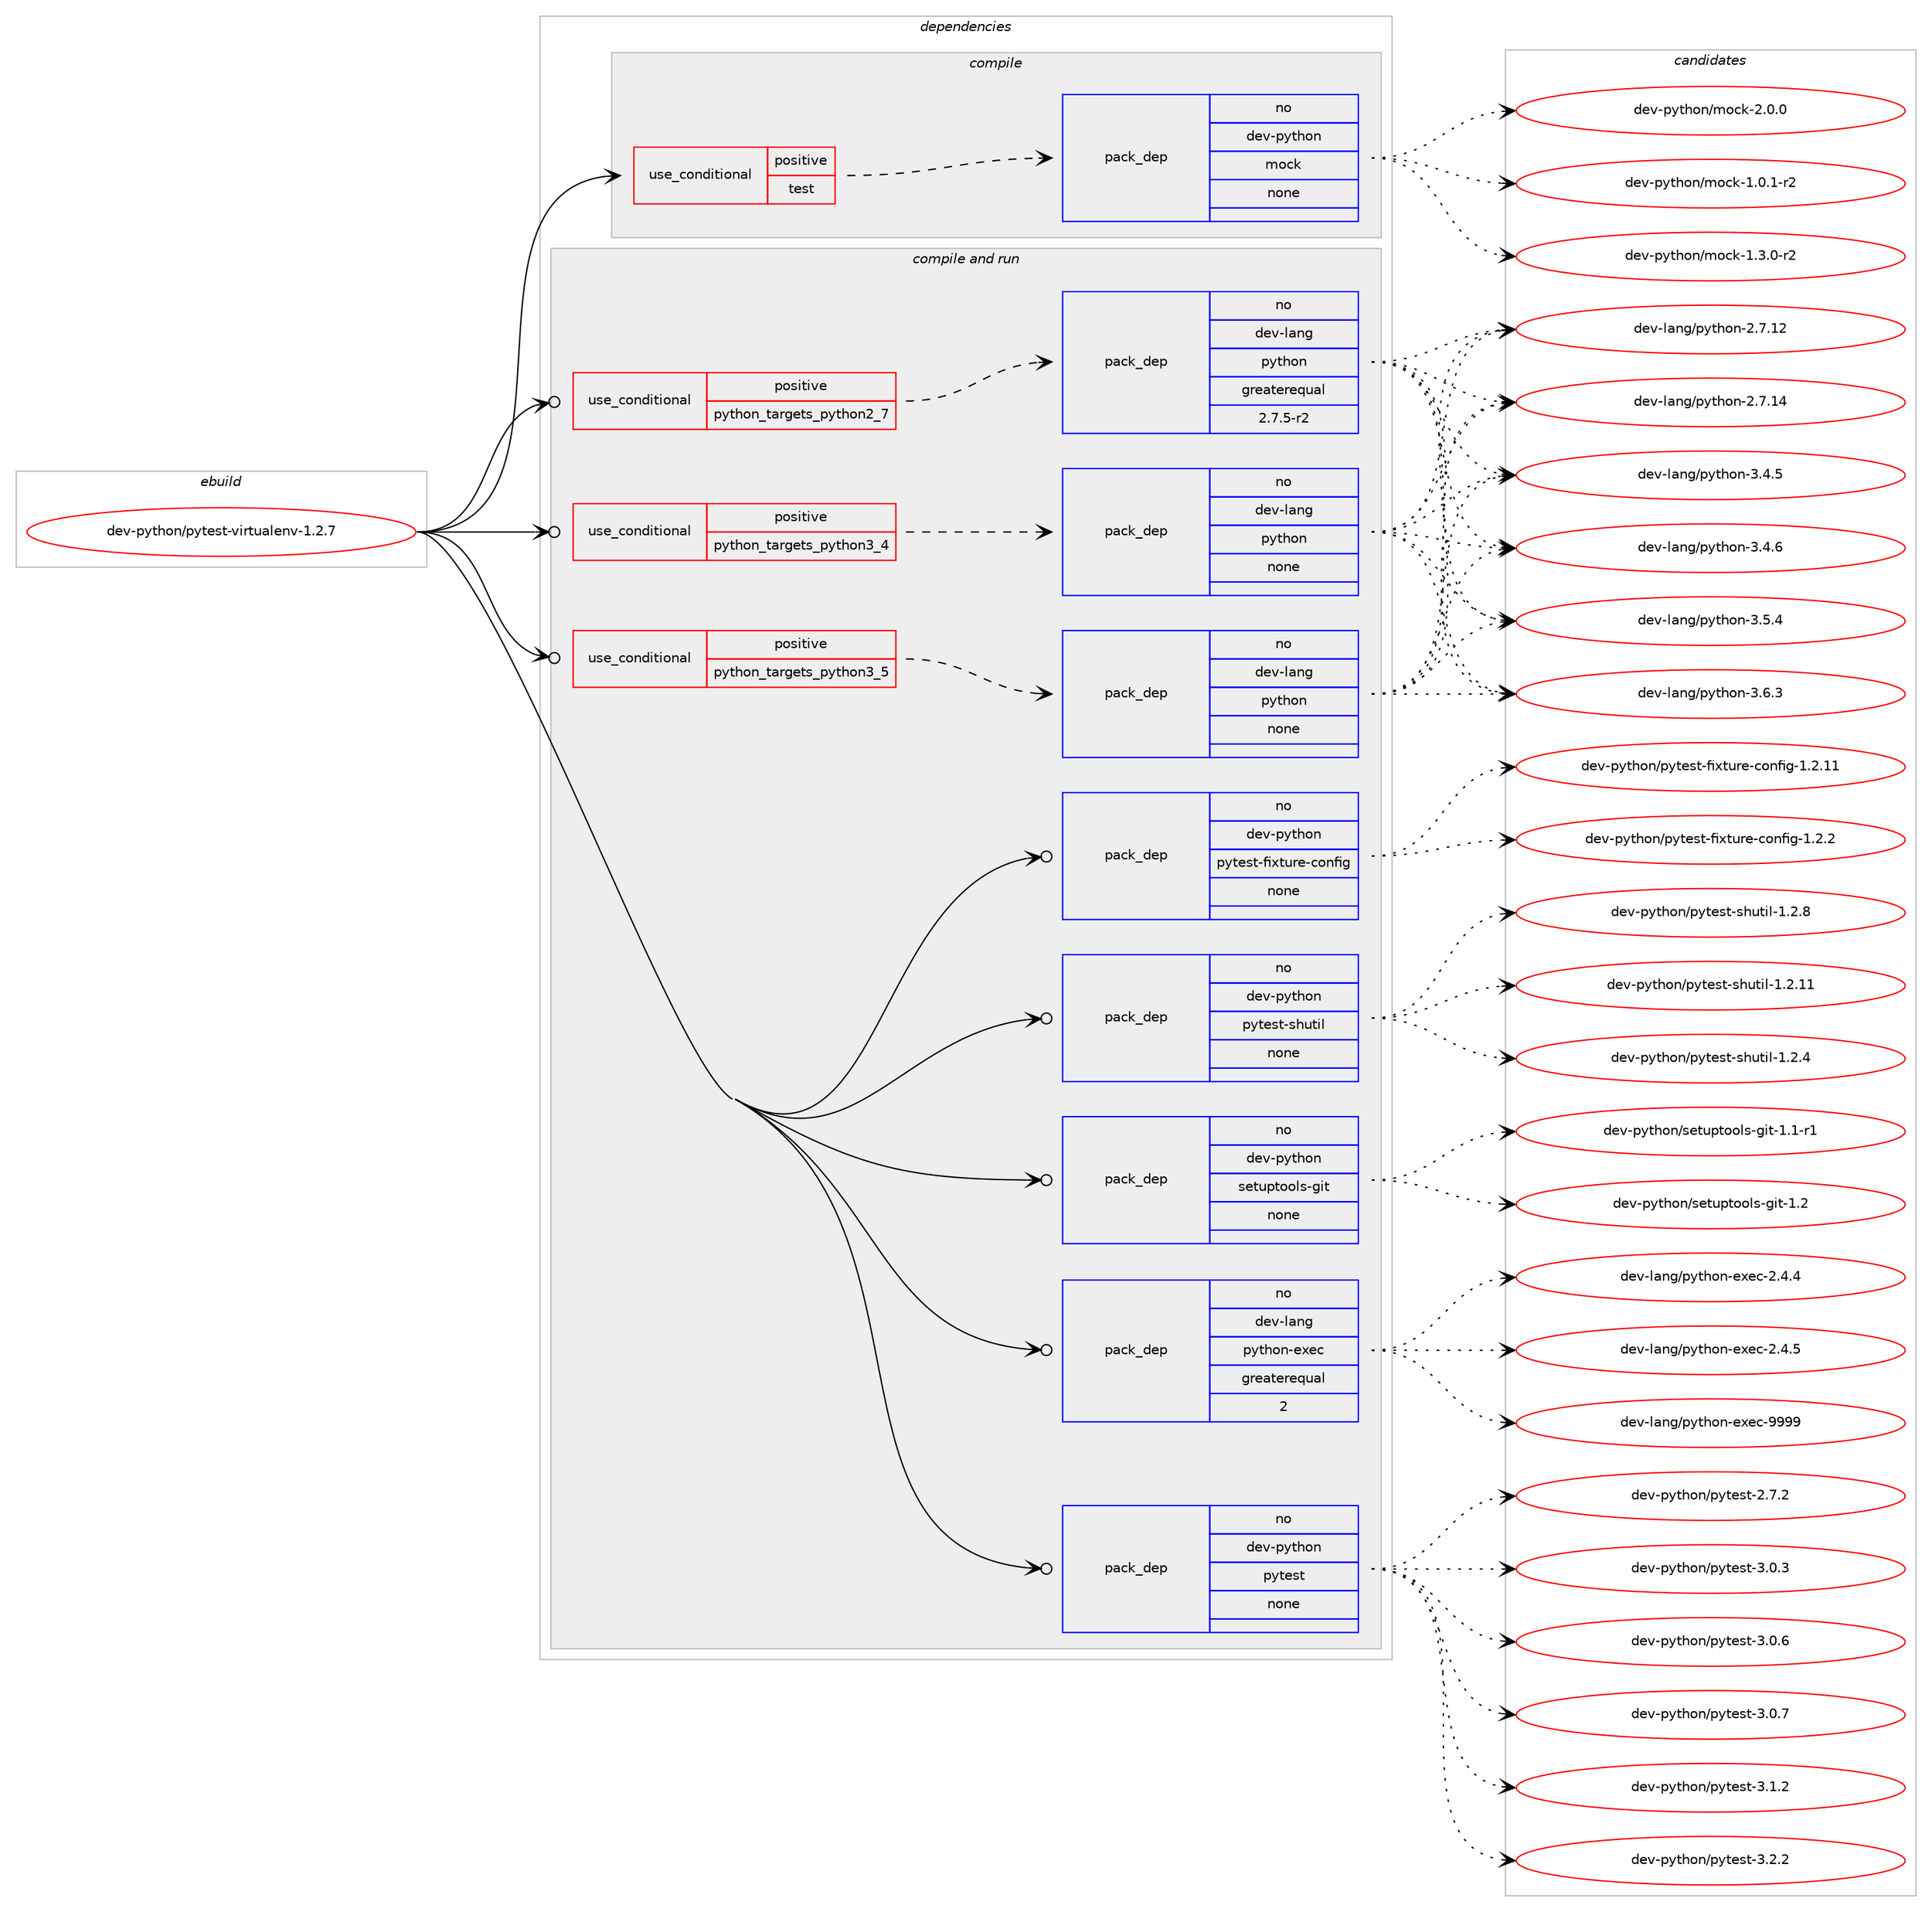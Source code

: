 digraph prolog {

# *************
# Graph options
# *************

newrank=true;
concentrate=true;
compound=true;
graph [rankdir=LR,fontname=Helvetica,fontsize=10,ranksep=1.5];#, ranksep=2.5, nodesep=0.2];
edge  [arrowhead=vee];
node  [fontname=Helvetica,fontsize=10];

# **********
# The ebuild
# **********

subgraph cluster_leftcol {
color=gray;
rank=same;
label=<<i>ebuild</i>>;
id [label="dev-python/pytest-virtualenv-1.2.7", color=red, width=4, href="../dev-python/pytest-virtualenv-1.2.7.svg"];
}

# ****************
# The dependencies
# ****************

subgraph cluster_midcol {
color=gray;
label=<<i>dependencies</i>>;
subgraph cluster_compile {
fillcolor="#eeeeee";
style=filled;
label=<<i>compile</i>>;
subgraph cond39775 {
dependency180479 [label=<<TABLE BORDER="0" CELLBORDER="1" CELLSPACING="0" CELLPADDING="4"><TR><TD ROWSPAN="3" CELLPADDING="10">use_conditional</TD></TR><TR><TD>positive</TD></TR><TR><TD>test</TD></TR></TABLE>>, shape=none, color=red];
subgraph pack136765 {
dependency180480 [label=<<TABLE BORDER="0" CELLBORDER="1" CELLSPACING="0" CELLPADDING="4" WIDTH="220"><TR><TD ROWSPAN="6" CELLPADDING="30">pack_dep</TD></TR><TR><TD WIDTH="110">no</TD></TR><TR><TD>dev-python</TD></TR><TR><TD>mock</TD></TR><TR><TD>none</TD></TR><TR><TD></TD></TR></TABLE>>, shape=none, color=blue];
}
dependency180479:e -> dependency180480:w [weight=20,style="dashed",arrowhead="vee"];
}
id:e -> dependency180479:w [weight=20,style="solid",arrowhead="vee"];
}
subgraph cluster_compileandrun {
fillcolor="#eeeeee";
style=filled;
label=<<i>compile and run</i>>;
subgraph cond39776 {
dependency180481 [label=<<TABLE BORDER="0" CELLBORDER="1" CELLSPACING="0" CELLPADDING="4"><TR><TD ROWSPAN="3" CELLPADDING="10">use_conditional</TD></TR><TR><TD>positive</TD></TR><TR><TD>python_targets_python2_7</TD></TR></TABLE>>, shape=none, color=red];
subgraph pack136766 {
dependency180482 [label=<<TABLE BORDER="0" CELLBORDER="1" CELLSPACING="0" CELLPADDING="4" WIDTH="220"><TR><TD ROWSPAN="6" CELLPADDING="30">pack_dep</TD></TR><TR><TD WIDTH="110">no</TD></TR><TR><TD>dev-lang</TD></TR><TR><TD>python</TD></TR><TR><TD>greaterequal</TD></TR><TR><TD>2.7.5-r2</TD></TR></TABLE>>, shape=none, color=blue];
}
dependency180481:e -> dependency180482:w [weight=20,style="dashed",arrowhead="vee"];
}
id:e -> dependency180481:w [weight=20,style="solid",arrowhead="odotvee"];
subgraph cond39777 {
dependency180483 [label=<<TABLE BORDER="0" CELLBORDER="1" CELLSPACING="0" CELLPADDING="4"><TR><TD ROWSPAN="3" CELLPADDING="10">use_conditional</TD></TR><TR><TD>positive</TD></TR><TR><TD>python_targets_python3_4</TD></TR></TABLE>>, shape=none, color=red];
subgraph pack136767 {
dependency180484 [label=<<TABLE BORDER="0" CELLBORDER="1" CELLSPACING="0" CELLPADDING="4" WIDTH="220"><TR><TD ROWSPAN="6" CELLPADDING="30">pack_dep</TD></TR><TR><TD WIDTH="110">no</TD></TR><TR><TD>dev-lang</TD></TR><TR><TD>python</TD></TR><TR><TD>none</TD></TR><TR><TD></TD></TR></TABLE>>, shape=none, color=blue];
}
dependency180483:e -> dependency180484:w [weight=20,style="dashed",arrowhead="vee"];
}
id:e -> dependency180483:w [weight=20,style="solid",arrowhead="odotvee"];
subgraph cond39778 {
dependency180485 [label=<<TABLE BORDER="0" CELLBORDER="1" CELLSPACING="0" CELLPADDING="4"><TR><TD ROWSPAN="3" CELLPADDING="10">use_conditional</TD></TR><TR><TD>positive</TD></TR><TR><TD>python_targets_python3_5</TD></TR></TABLE>>, shape=none, color=red];
subgraph pack136768 {
dependency180486 [label=<<TABLE BORDER="0" CELLBORDER="1" CELLSPACING="0" CELLPADDING="4" WIDTH="220"><TR><TD ROWSPAN="6" CELLPADDING="30">pack_dep</TD></TR><TR><TD WIDTH="110">no</TD></TR><TR><TD>dev-lang</TD></TR><TR><TD>python</TD></TR><TR><TD>none</TD></TR><TR><TD></TD></TR></TABLE>>, shape=none, color=blue];
}
dependency180485:e -> dependency180486:w [weight=20,style="dashed",arrowhead="vee"];
}
id:e -> dependency180485:w [weight=20,style="solid",arrowhead="odotvee"];
subgraph pack136769 {
dependency180487 [label=<<TABLE BORDER="0" CELLBORDER="1" CELLSPACING="0" CELLPADDING="4" WIDTH="220"><TR><TD ROWSPAN="6" CELLPADDING="30">pack_dep</TD></TR><TR><TD WIDTH="110">no</TD></TR><TR><TD>dev-lang</TD></TR><TR><TD>python-exec</TD></TR><TR><TD>greaterequal</TD></TR><TR><TD>2</TD></TR></TABLE>>, shape=none, color=blue];
}
id:e -> dependency180487:w [weight=20,style="solid",arrowhead="odotvee"];
subgraph pack136770 {
dependency180488 [label=<<TABLE BORDER="0" CELLBORDER="1" CELLSPACING="0" CELLPADDING="4" WIDTH="220"><TR><TD ROWSPAN="6" CELLPADDING="30">pack_dep</TD></TR><TR><TD WIDTH="110">no</TD></TR><TR><TD>dev-python</TD></TR><TR><TD>pytest</TD></TR><TR><TD>none</TD></TR><TR><TD></TD></TR></TABLE>>, shape=none, color=blue];
}
id:e -> dependency180488:w [weight=20,style="solid",arrowhead="odotvee"];
subgraph pack136771 {
dependency180489 [label=<<TABLE BORDER="0" CELLBORDER="1" CELLSPACING="0" CELLPADDING="4" WIDTH="220"><TR><TD ROWSPAN="6" CELLPADDING="30">pack_dep</TD></TR><TR><TD WIDTH="110">no</TD></TR><TR><TD>dev-python</TD></TR><TR><TD>pytest-fixture-config</TD></TR><TR><TD>none</TD></TR><TR><TD></TD></TR></TABLE>>, shape=none, color=blue];
}
id:e -> dependency180489:w [weight=20,style="solid",arrowhead="odotvee"];
subgraph pack136772 {
dependency180490 [label=<<TABLE BORDER="0" CELLBORDER="1" CELLSPACING="0" CELLPADDING="4" WIDTH="220"><TR><TD ROWSPAN="6" CELLPADDING="30">pack_dep</TD></TR><TR><TD WIDTH="110">no</TD></TR><TR><TD>dev-python</TD></TR><TR><TD>pytest-shutil</TD></TR><TR><TD>none</TD></TR><TR><TD></TD></TR></TABLE>>, shape=none, color=blue];
}
id:e -> dependency180490:w [weight=20,style="solid",arrowhead="odotvee"];
subgraph pack136773 {
dependency180491 [label=<<TABLE BORDER="0" CELLBORDER="1" CELLSPACING="0" CELLPADDING="4" WIDTH="220"><TR><TD ROWSPAN="6" CELLPADDING="30">pack_dep</TD></TR><TR><TD WIDTH="110">no</TD></TR><TR><TD>dev-python</TD></TR><TR><TD>setuptools-git</TD></TR><TR><TD>none</TD></TR><TR><TD></TD></TR></TABLE>>, shape=none, color=blue];
}
id:e -> dependency180491:w [weight=20,style="solid",arrowhead="odotvee"];
}
subgraph cluster_run {
fillcolor="#eeeeee";
style=filled;
label=<<i>run</i>>;
}
}

# **************
# The candidates
# **************

subgraph cluster_choices {
rank=same;
color=gray;
label=<<i>candidates</i>>;

subgraph choice136765 {
color=black;
nodesep=1;
choice1001011184511212111610411111047109111991074549464846494511450 [label="dev-python/mock-1.0.1-r2", color=red, width=4,href="../dev-python/mock-1.0.1-r2.svg"];
choice1001011184511212111610411111047109111991074549465146484511450 [label="dev-python/mock-1.3.0-r2", color=red, width=4,href="../dev-python/mock-1.3.0-r2.svg"];
choice100101118451121211161041111104710911199107455046484648 [label="dev-python/mock-2.0.0", color=red, width=4,href="../dev-python/mock-2.0.0.svg"];
dependency180480:e -> choice1001011184511212111610411111047109111991074549464846494511450:w [style=dotted,weight="100"];
dependency180480:e -> choice1001011184511212111610411111047109111991074549465146484511450:w [style=dotted,weight="100"];
dependency180480:e -> choice100101118451121211161041111104710911199107455046484648:w [style=dotted,weight="100"];
}
subgraph choice136766 {
color=black;
nodesep=1;
choice10010111845108971101034711212111610411111045504655464950 [label="dev-lang/python-2.7.12", color=red, width=4,href="../dev-lang/python-2.7.12.svg"];
choice10010111845108971101034711212111610411111045504655464952 [label="dev-lang/python-2.7.14", color=red, width=4,href="../dev-lang/python-2.7.14.svg"];
choice100101118451089711010347112121116104111110455146524653 [label="dev-lang/python-3.4.5", color=red, width=4,href="../dev-lang/python-3.4.5.svg"];
choice100101118451089711010347112121116104111110455146524654 [label="dev-lang/python-3.4.6", color=red, width=4,href="../dev-lang/python-3.4.6.svg"];
choice100101118451089711010347112121116104111110455146534652 [label="dev-lang/python-3.5.4", color=red, width=4,href="../dev-lang/python-3.5.4.svg"];
choice100101118451089711010347112121116104111110455146544651 [label="dev-lang/python-3.6.3", color=red, width=4,href="../dev-lang/python-3.6.3.svg"];
dependency180482:e -> choice10010111845108971101034711212111610411111045504655464950:w [style=dotted,weight="100"];
dependency180482:e -> choice10010111845108971101034711212111610411111045504655464952:w [style=dotted,weight="100"];
dependency180482:e -> choice100101118451089711010347112121116104111110455146524653:w [style=dotted,weight="100"];
dependency180482:e -> choice100101118451089711010347112121116104111110455146524654:w [style=dotted,weight="100"];
dependency180482:e -> choice100101118451089711010347112121116104111110455146534652:w [style=dotted,weight="100"];
dependency180482:e -> choice100101118451089711010347112121116104111110455146544651:w [style=dotted,weight="100"];
}
subgraph choice136767 {
color=black;
nodesep=1;
choice10010111845108971101034711212111610411111045504655464950 [label="dev-lang/python-2.7.12", color=red, width=4,href="../dev-lang/python-2.7.12.svg"];
choice10010111845108971101034711212111610411111045504655464952 [label="dev-lang/python-2.7.14", color=red, width=4,href="../dev-lang/python-2.7.14.svg"];
choice100101118451089711010347112121116104111110455146524653 [label="dev-lang/python-3.4.5", color=red, width=4,href="../dev-lang/python-3.4.5.svg"];
choice100101118451089711010347112121116104111110455146524654 [label="dev-lang/python-3.4.6", color=red, width=4,href="../dev-lang/python-3.4.6.svg"];
choice100101118451089711010347112121116104111110455146534652 [label="dev-lang/python-3.5.4", color=red, width=4,href="../dev-lang/python-3.5.4.svg"];
choice100101118451089711010347112121116104111110455146544651 [label="dev-lang/python-3.6.3", color=red, width=4,href="../dev-lang/python-3.6.3.svg"];
dependency180484:e -> choice10010111845108971101034711212111610411111045504655464950:w [style=dotted,weight="100"];
dependency180484:e -> choice10010111845108971101034711212111610411111045504655464952:w [style=dotted,weight="100"];
dependency180484:e -> choice100101118451089711010347112121116104111110455146524653:w [style=dotted,weight="100"];
dependency180484:e -> choice100101118451089711010347112121116104111110455146524654:w [style=dotted,weight="100"];
dependency180484:e -> choice100101118451089711010347112121116104111110455146534652:w [style=dotted,weight="100"];
dependency180484:e -> choice100101118451089711010347112121116104111110455146544651:w [style=dotted,weight="100"];
}
subgraph choice136768 {
color=black;
nodesep=1;
choice10010111845108971101034711212111610411111045504655464950 [label="dev-lang/python-2.7.12", color=red, width=4,href="../dev-lang/python-2.7.12.svg"];
choice10010111845108971101034711212111610411111045504655464952 [label="dev-lang/python-2.7.14", color=red, width=4,href="../dev-lang/python-2.7.14.svg"];
choice100101118451089711010347112121116104111110455146524653 [label="dev-lang/python-3.4.5", color=red, width=4,href="../dev-lang/python-3.4.5.svg"];
choice100101118451089711010347112121116104111110455146524654 [label="dev-lang/python-3.4.6", color=red, width=4,href="../dev-lang/python-3.4.6.svg"];
choice100101118451089711010347112121116104111110455146534652 [label="dev-lang/python-3.5.4", color=red, width=4,href="../dev-lang/python-3.5.4.svg"];
choice100101118451089711010347112121116104111110455146544651 [label="dev-lang/python-3.6.3", color=red, width=4,href="../dev-lang/python-3.6.3.svg"];
dependency180486:e -> choice10010111845108971101034711212111610411111045504655464950:w [style=dotted,weight="100"];
dependency180486:e -> choice10010111845108971101034711212111610411111045504655464952:w [style=dotted,weight="100"];
dependency180486:e -> choice100101118451089711010347112121116104111110455146524653:w [style=dotted,weight="100"];
dependency180486:e -> choice100101118451089711010347112121116104111110455146524654:w [style=dotted,weight="100"];
dependency180486:e -> choice100101118451089711010347112121116104111110455146534652:w [style=dotted,weight="100"];
dependency180486:e -> choice100101118451089711010347112121116104111110455146544651:w [style=dotted,weight="100"];
}
subgraph choice136769 {
color=black;
nodesep=1;
choice1001011184510897110103471121211161041111104510112010199455046524652 [label="dev-lang/python-exec-2.4.4", color=red, width=4,href="../dev-lang/python-exec-2.4.4.svg"];
choice1001011184510897110103471121211161041111104510112010199455046524653 [label="dev-lang/python-exec-2.4.5", color=red, width=4,href="../dev-lang/python-exec-2.4.5.svg"];
choice10010111845108971101034711212111610411111045101120101994557575757 [label="dev-lang/python-exec-9999", color=red, width=4,href="../dev-lang/python-exec-9999.svg"];
dependency180487:e -> choice1001011184510897110103471121211161041111104510112010199455046524652:w [style=dotted,weight="100"];
dependency180487:e -> choice1001011184510897110103471121211161041111104510112010199455046524653:w [style=dotted,weight="100"];
dependency180487:e -> choice10010111845108971101034711212111610411111045101120101994557575757:w [style=dotted,weight="100"];
}
subgraph choice136770 {
color=black;
nodesep=1;
choice1001011184511212111610411111047112121116101115116455046554650 [label="dev-python/pytest-2.7.2", color=red, width=4,href="../dev-python/pytest-2.7.2.svg"];
choice1001011184511212111610411111047112121116101115116455146484651 [label="dev-python/pytest-3.0.3", color=red, width=4,href="../dev-python/pytest-3.0.3.svg"];
choice1001011184511212111610411111047112121116101115116455146484654 [label="dev-python/pytest-3.0.6", color=red, width=4,href="../dev-python/pytest-3.0.6.svg"];
choice1001011184511212111610411111047112121116101115116455146484655 [label="dev-python/pytest-3.0.7", color=red, width=4,href="../dev-python/pytest-3.0.7.svg"];
choice1001011184511212111610411111047112121116101115116455146494650 [label="dev-python/pytest-3.1.2", color=red, width=4,href="../dev-python/pytest-3.1.2.svg"];
choice1001011184511212111610411111047112121116101115116455146504650 [label="dev-python/pytest-3.2.2", color=red, width=4,href="../dev-python/pytest-3.2.2.svg"];
dependency180488:e -> choice1001011184511212111610411111047112121116101115116455046554650:w [style=dotted,weight="100"];
dependency180488:e -> choice1001011184511212111610411111047112121116101115116455146484651:w [style=dotted,weight="100"];
dependency180488:e -> choice1001011184511212111610411111047112121116101115116455146484654:w [style=dotted,weight="100"];
dependency180488:e -> choice1001011184511212111610411111047112121116101115116455146484655:w [style=dotted,weight="100"];
dependency180488:e -> choice1001011184511212111610411111047112121116101115116455146494650:w [style=dotted,weight="100"];
dependency180488:e -> choice1001011184511212111610411111047112121116101115116455146504650:w [style=dotted,weight="100"];
}
subgraph choice136771 {
color=black;
nodesep=1;
choice100101118451121211161041111104711212111610111511645102105120116117114101459911111010210510345494650464949 [label="dev-python/pytest-fixture-config-1.2.11", color=red, width=4,href="../dev-python/pytest-fixture-config-1.2.11.svg"];
choice1001011184511212111610411111047112121116101115116451021051201161171141014599111110102105103454946504650 [label="dev-python/pytest-fixture-config-1.2.2", color=red, width=4,href="../dev-python/pytest-fixture-config-1.2.2.svg"];
dependency180489:e -> choice100101118451121211161041111104711212111610111511645102105120116117114101459911111010210510345494650464949:w [style=dotted,weight="100"];
dependency180489:e -> choice1001011184511212111610411111047112121116101115116451021051201161171141014599111110102105103454946504650:w [style=dotted,weight="100"];
}
subgraph choice136772 {
color=black;
nodesep=1;
choice10010111845112121116104111110471121211161011151164511510411711610510845494650464949 [label="dev-python/pytest-shutil-1.2.11", color=red, width=4,href="../dev-python/pytest-shutil-1.2.11.svg"];
choice100101118451121211161041111104711212111610111511645115104117116105108454946504652 [label="dev-python/pytest-shutil-1.2.4", color=red, width=4,href="../dev-python/pytest-shutil-1.2.4.svg"];
choice100101118451121211161041111104711212111610111511645115104117116105108454946504656 [label="dev-python/pytest-shutil-1.2.8", color=red, width=4,href="../dev-python/pytest-shutil-1.2.8.svg"];
dependency180490:e -> choice10010111845112121116104111110471121211161011151164511510411711610510845494650464949:w [style=dotted,weight="100"];
dependency180490:e -> choice100101118451121211161041111104711212111610111511645115104117116105108454946504652:w [style=dotted,weight="100"];
dependency180490:e -> choice100101118451121211161041111104711212111610111511645115104117116105108454946504656:w [style=dotted,weight="100"];
}
subgraph choice136773 {
color=black;
nodesep=1;
choice100101118451121211161041111104711510111611711211611111110811545103105116454946494511449 [label="dev-python/setuptools-git-1.1-r1", color=red, width=4,href="../dev-python/setuptools-git-1.1-r1.svg"];
choice10010111845112121116104111110471151011161171121161111111081154510310511645494650 [label="dev-python/setuptools-git-1.2", color=red, width=4,href="../dev-python/setuptools-git-1.2.svg"];
dependency180491:e -> choice100101118451121211161041111104711510111611711211611111110811545103105116454946494511449:w [style=dotted,weight="100"];
dependency180491:e -> choice10010111845112121116104111110471151011161171121161111111081154510310511645494650:w [style=dotted,weight="100"];
}
}

}
